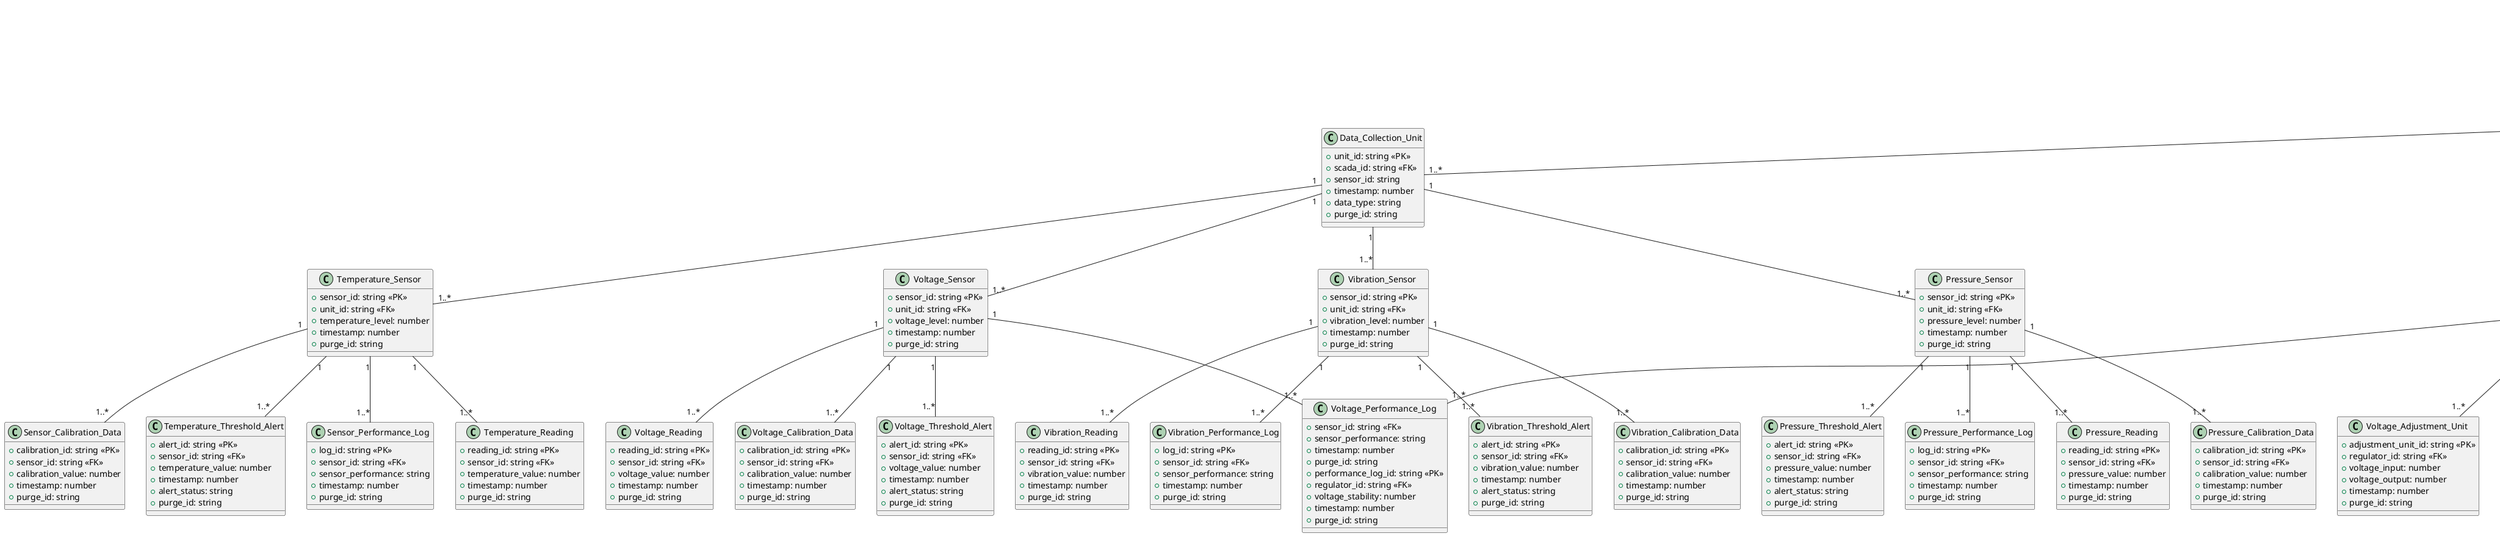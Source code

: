 @startuml

' Primary Entity: SCADA System
class SCADA_System {
    +scada_id: string <<PK>>
    +system_name: string
    +status: string
    +timestamp: number
    +purge_id: string
}

' Secondary Entities of SCADA System
class Data_Collection_Unit {
    +unit_id: string <<PK>>
    +scada_id: string <<FK>>
    +sensor_id: string
    +timestamp: number
    +data_type: string
    +purge_id: string
}

class Control_Interface {
    +interface_id: string <<PK>>
    +scada_id: string <<FK>>
    +command_type: string
    +timestamp: number
    +operator_id: string
    +purge_id: string
}

class Communication_Interface {
    +comm_id: string <<PK>>
    +scada_id: string <<FK>>
    +comm_type: string
    +timestamp: number
    +status: string
    +purge_id: string
}

class Power_Management_Unit {
    +power_id: string <<PK>>
    +scada_id: string <<FK>>
    +voltage_level: number
    +current: number
    +timestamp: number
    +purge_id: string
}

' Tertiary Entities of Data Collection Unit
class Temperature_Sensor {
    +sensor_id: string <<PK>>
    +unit_id: string <<FK>>
    +temperature_level: number
    +timestamp: number
    +purge_id: string
}

class Voltage_Sensor {
    +sensor_id: string <<PK>>
    +unit_id: string <<FK>>
    +voltage_level: number
    +timestamp: number
    +purge_id: string
}

class Vibration_Sensor {
    +sensor_id: string <<PK>>
    +unit_id: string <<FK>>
    +vibration_level: number
    +timestamp: number
    +purge_id: string
}

class Pressure_Sensor {
    +sensor_id: string <<PK>>
    +unit_id: string <<FK>>
    +pressure_level: number
    +timestamp: number
    +purge_id: string
}

' Quaternary Entities of Temperature Sensor
class Temperature_Reading {
    +reading_id: string <<PK>>
    +sensor_id: string <<FK>>
    +temperature_value: number
    +timestamp: number
    +purge_id: string
}

class Sensor_Calibration_Data {
    +calibration_id: string <<PK>>
    +sensor_id: string <<FK>>
    +calibration_value: number
    +timestamp: number
    +purge_id: string
}

class Temperature_Threshold_Alert {
    +alert_id: string <<PK>>
    +sensor_id: string <<FK>>
    +temperature_value: number
    +timestamp: number
    +alert_status: string
    +purge_id: string
}

class Sensor_Performance_Log {
    +log_id: string <<PK>>
    +sensor_id: string <<FK>>
    +sensor_performance: string
    +timestamp: number
    +purge_id: string
}

' Quaternary Entities of Voltage Sensor
class Voltage_Reading {
    +reading_id: string <<PK>>
    +sensor_id: string <<FK>>
    +voltage_value: number
    +timestamp: number
    +purge_id: string
}

class Voltage_Calibration_Data {
    +calibration_id: string <<PK>>
    +sensor_id: string <<FK>>
    +calibration_value: number
    +timestamp: number
    +purge_id: string
}

class Voltage_Threshold_Alert {
    +alert_id: string <<PK>>
    +sensor_id: string <<FK>>
    +voltage_value: number
    +timestamp: number
    +alert_status: string
    +purge_id: string
}

class Voltage_Performance_Log {
    +sensor_id: string <<FK>>
    +sensor_performance: string
    +timestamp: number
    +purge_id: string
}

' Quaternary Entities of Vibration Sensor
class Vibration_Reading {
    +reading_id: string <<PK>>
    +sensor_id: string <<FK>>
    +vibration_value: number
    +timestamp: number
    +purge_id: string
}

class Vibration_Calibration_Data {
    +calibration_id: string <<PK>>
    +sensor_id: string <<FK>>
    +calibration_value: number
    +timestamp: number
    +purge_id: string
}

class Vibration_Threshold_Alert {
    +alert_id: string <<PK>>
    +sensor_id: string <<FK>>
    +vibration_value: number
    +timestamp: number
    +alert_status: string
    +purge_id: string
}

class Vibration_Performance_Log {
    +log_id: string <<PK>>
    +sensor_id: string <<FK>>
    +sensor_performance: string
    +timestamp: number
    +purge_id: string
}

' Quaternary Entities of Pressure Sensor
class Pressure_Reading {
    +reading_id: string <<PK>>
    +sensor_id: string <<FK>>
    +pressure_value: number
    +timestamp: number
    +purge_id: string
}

class Pressure_Calibration_Data {
    +calibration_id: string <<PK>>
    +sensor_id: string <<FK>>
    +calibration_value: number
    +timestamp: number
    +purge_id: string
}

class Pressure_Threshold_Alert {
    +alert_id: string <<PK>>
    +sensor_id: string <<FK>>
    +pressure_value: number
    +timestamp: number
    +alert_status: string
    +purge_id: string
}

class Pressure_Performance_Log {
    +log_id: string <<PK>>
    +sensor_id: string <<FK>>
    +sensor_performance: string
    +timestamp: number
    +purge_id: string
}

' Tertiary Entities of Control Interface
class Control_Panel_Display {
    +display_id: string <<PK>>
    +interface_id: string <<FK>>
    +status: string
    +timestamp: number
    +purge_id: string
}

class Manual_Override_Switch {
    +switch_id: string <<PK>>
    +interface_id: string <<FK>>
    +position: string
    +timestamp: number
    +purge_id: string
}

class Alarm_System {
    +alarm_id: string <<PK>>
    +interface_id: string <<FK>>
    +alarm_type: string
    +timestamp: number
    +purge_id: string
}

class Data_Entry_Console {
    +console_id: string <<PK>>
    +interface_id: string <<FK>>
    +command_type: string
    +timestamp: number
    +purge_id: string
}

' Quaternary Entities of Control Panel Display
class Display_Data {
    +display_data_id: string <<PK>>
    +display_id: string <<FK>>
    +status: string
    +timestamp: number
    +purge_id: string
}

class Display_Calibration_Data {
    +calibration_id: string <<PK>>
    +display_id: string <<FK>>
    +calibration_value: number
    +timestamp: number
    +purge_id: string
}

class Display_Alert_Log {
    +alert_log_id: string <<PK>>
    +display_id: string <<FK>>
    +alert_status: string
    +timestamp: number
    +purge_id: string
}

class Display_Performance_Log {
    +log_id: string <<PK>>
    +display_id: string <<FK>>
    +performance_data: string
    +timestamp: number
    +purge_id: string
}

' Quaternary Entities of Manual Override Switch
class Switch_Status {
    +switch_status_id: string <<PK>>
    +switch_id: string <<FK>>
    +position: string
    +timestamp: number
    +purge_id: string
}

class Switch_Calibration_Data {
    +calibration_id: string <<PK>>
    +switch_id: string <<FK>>
    +calibration_value: number
    +timestamp: number
    +purge_id: string
}

class Switch_Alert_Log {
    +alert_log_id: string <<PK>>
    +switch_id: string <<FK>>
    +alert_status: string
    +timestamp: number
    +purge_id: string
}

class Switch_Performance_Log {
    +log_id: string <<PK>>
    +switch_id: string <<FK>>
    +performance_data: string
    +timestamp: number
    +purge_id: string
}

' Quaternary Entities of Alarm System
class Alarm_Status {
    +alarm_status_id: string <<PK>>
    +alarm_id: string <<FK>>
    +alarm_type: string
    +timestamp: number
    +purge_id: string
}

class Alarm_Trigger_Data {
    +trigger_data_id: string <<PK>>
    +alarm_id: string <<FK>>
    +trigger_status: string
    +timestamp: number
    +purge_id: string
}

class Alarm_Alert_Log {
    +alert_log_id: string <<PK>>
    +alarm_id: string <<FK>>
    +alert_type: string
    +timestamp: number
    +purge_id: string
}

class Alarm_Performance_Log {
    +log_id: string <<PK>>
    +alarm_id: string <<FK>>
    +performance_data: string
    +timestamp: number
    +purge_id: string
}

' Quaternary Entities of Data Entry Console
class Command_Data {
    +command_data_id: string <<PK>>
    +console_id: string <<FK>>
    +command_type: string
    +timestamp: number
    +purge_id: string
}

class Console_Calibration_Data {
    +calibration_id: string <<PK>>
    +console_id: string <<FK>>
    +calibration_value: number
    +timestamp: number
    +purge_id: string
}

class Console_Alert_Log {
    +alert_log_id: string <<PK>>
    +console_id: string <<FK>>
    +alert_status: string
    +timestamp: number
    +purge_id: string
}

class Console_Performance_Log {
    +log_id: string <<PK>>
    +console_id: string <<FK>>
    +performance_data: string
    +timestamp: number
    +purge_id: string
}

' Tertiary Entities of Communication Interface
class Modem_Unit {
    +modem_id: string <<PK>>
    +comm_id: string <<FK>>
    +signal_type: string
    +data_rate: number
    +timestamp: number
    +purge_id: string
}

class Wireless_Transmitter {
    +transmitter_id: string <<PK>>
    +comm_id: string <<FK>>
    +frequency: number
    +power_level: number
    +timestamp: number
    +purge_id: string
}

class Signal_Decoder {
    +decoder_id: string <<PK>>
    +comm_id: string <<FK>>
    +input_signal: string
    +output_signal: string
    +timestamp: number
    +purge_id: string
}

class Signal_Amplifier {
    +amplifier_id: string <<PK>>
    +comm_id: string <<FK>>
    +signal_strength: number
    +timestamp: number
    +purge_id: string
}

' Quaternary Entities of Modem Unit
class Modem_Data_Transfer_Log {
    +transfer_log_id: string <<PK>>
    +modem_id: string <<FK>>
    +data_transferred: string
    +timestamp: number
    +purge_id: string
}

class Modem_Calibration_Data {
    +calibration_id: string <<PK>>
    +modem_id: string <<FK>>
    +calibration_value: number
    +timestamp: number
    +purge_id: string
}

class Modem_Alert_Log {
    +alert_log_id: string <<PK>>
    +modem_id: string <<FK>>
    +alert_status: string
    +timestamp: number
    +purge_id: string
}

class Modem_Performance_Log {
    +log_id: string <<PK>>
    +modem_id: string <<FK>>
    +performance_data: string
    +timestamp: number
    +purge_id: string
}

' Quaternary Entities of Wireless Transmitter
class Wireless_Signal_Strength_Log {
    +signal_log_id: string <<PK>>
    +transmitter_id: string <<FK>>
    +signal_strength: number
    +timestamp: number
    +purge_id: string
}

class Wireless_Calibration_Data {
    +calibration_id: string <<PK>>
    +transmitter_id: string <<FK>>
    +calibration_value: number
    +timestamp: number
    +purge_id: string
}

class Wireless_Alert_Log {
    +alert_log_id: string <<PK>>
    +transmitter_id: string <<FK>>
    +alert_status: string
    +timestamp: number
    +purge_id: string
}

class Wireless_Performance_Log {
    +log_id: string <<PK>>
    +transmitter_id: string <<FK>>
    +performance_data: string
    +timestamp: number
    +purge_id: string
}

' Quaternary Entities of Signal Decoder
class Decoder_Input_Log {
    +input_log_id: string <<PK>>
    +decoder_id: string <<FK>>
    +input_signal: string
    +timestamp: number
    +purge_id: string
}

class Decoder_Output_Log {
    +output_log_id: string <<PK>>
    +decoder_id: string <<FK>>
    +output_signal: string
    +timestamp: number
    +purge_id: string
}

class Decoder_Alert_Log {
    +alert_log_id: string <<PK>>
    +decoder_id: string <<FK>>
    +alert_status: string
    +timestamp: number
    +purge_id: string
}

class Decoder_Performance_Log {
    +log_id: string <<PK>>
    +decoder_id: string <<FK>>
    +performance_data: string
    +timestamp: number
    +purge_id: string
}

' Quaternary Entities of Signal Amplifier
class Amplifier_Input_Log {
    +input_log_id: string <<PK>>
    +amplifier_id: string <<FK>>
    +input_strength: number
    +timestamp: number
    +purge_id: string
}

class Amplifier_Output_Log {
    +output_log_id: string <<PK>>
    +amplifier_id: string <<FK>>
    +output_strength: number
    +timestamp: number
    +purge_id: string
}

class Amplifier_Alert_Log {
    +alert_log_id: string <<PK>>
    +amplifier_id: string <<FK>>
    +alert_status: string
    +timestamp: number
    +purge_id: string
}

class Amplifier_Performance_Log {
    +log_id: string <<PK>>
    +amplifier_id: string <<FK>>
    +performance_data: string
    +timestamp: number
    +purge_id: string
}

' Tertiary Entities of Power Management Unit
class Battery_Backup_System {
    +backup_system_id: string <<PK>>
    +power_id: string <<FK>>
    +charge_level: number
    +timestamp: number
    +purge_id: string
}

class Power_Regulator {
    +regulator_id: string <<PK>>
    +power_id: string <<FK>>
    +voltage_level: number
    +current_level: number
    +timestamp: number
    +purge_id: string
}

class Circuit_Breaker {
    +breaker_id: string <<PK>>
    +power_id: string <<FK>>
    +breaker_status: string
    +voltage_input: number
    +timestamp: number
    +purge_id: string
}

class Power_Usage_Monitor {
    +usage_monitor_id: string <<PK>>
    +power_id: string <<FK>>
    +power_consumption: number
    +timestamp: number
    +purge_id: string
}

' Quaternary Entities of Battery Backup System
class Battery_Charge_Monitor {
    +charge_monitor_id: string <<PK>>
    +backup_system_id: string <<FK>>
    +charge_level: number
    +timestamp: number
    +purge_id: string
}

class Backup_Calibration_Data {
    +calibration_id: string <<PK>>
    +backup_system_id: string <<FK>>
    +calibration_value: number
    +timestamp: number
    +purge_id: string
}

class Backup_Alert_Log {
    +alert_log_id: string <<PK>>
    +backup_system_id: string <<FK>>
    +alert_status: string
    +timestamp: number
    +purge_id: string
}

class Backup_Performance_Log {
    +log_id: string <<PK>>
    +backup_system_id: string <<FK>>
    +performance_data: string
    +timestamp: number
    +purge_id: string
}

' Quaternary Entities of Power Regulator
class Voltage_Adjustment_Unit {
    +adjustment_unit_id: string <<PK>>
    +regulator_id: string <<FK>>
    +voltage_input: number
    +voltage_output: number
    +timestamp: number
    +purge_id: string
}

class Voltage_Monitoring_Sensor {
    +monitor_sensor_id: string <<PK>>
    +regulator_id: string <<FK>>
    +voltage_level: number
    +timestamp: number
    +purge_id: string
}

class Voltage_Stability_Alert {
    +alert_id: string <<PK>>
    +regulator_id: string <<FK>>
    +voltage_stability: number
    +timestamp: number
    +purge_id: string
}

class Voltage_Performance_Log {
    +performance_log_id: string <<PK>>
    +regulator_id: string <<FK>>
    +voltage_stability: number
    +timestamp: number
    +purge_id: string
}

' Quaternary Entities of Circuit Breaker
class Breaker_Status_Log {
    +status_log_id: string <<PK>>
    +breaker_id: string <<FK>>
    +breaker_status: string
    +timestamp: number
    +purge_id: string
}

class Breaker_Trip_Log {
    +trip_log_id: string <<PK>>
    +breaker_id: string <<FK>>
    +trip_reason: string
    +timestamp: number
    +purge_id: string
}

class Breaker_Alert_Log {
    +alert_log_id: string <<PK>>
    +breaker_id: string <<FK>>
    +alert_status: string
    +timestamp: number
    +purge_id: string
}

class Breaker_Performance_Log {
    +log_id: string <<PK>>
    +breaker_id: string <<FK>>
    +performance_data: string
    +timestamp: number
    +purge_id: string
}

' Quaternary Entities of Power Usage Monitor
class Power_Consumption_Log {
    +consumption_log_id: string <<PK>>
    +usage_monitor_id: string <<FK>>
    +power_consumed: number
    +timestamp: number
    +purge_id: string
}

class Usage_Pattern_Analysis {
    +analysis_id: string <<PK>>
    +usage_monitor_id: string <<FK>>
    +usage_pattern: string
    +timestamp: number
    +purge_id: string
}

class Power_Usage_Alert {
    +alert_id: string <<PK>>
    +usage_monitor_id: string <<FK>>
    +alert_type: string
    +timestamp: number
    +purge_id: string
}

class Usage_Performance_Log {
    +log_id: string <<PK>>
    +usage_monitor_id: string <<FK>>
    +performance_data: string
    +timestamp: number
    +purge_id: string
}

' Relationships
SCADA_System "1" -- "1..*" Data_Collection_Unit
SCADA_System "1" -- "1..*" Control_Interface
SCADA_System "1" -- "1..*" Communication_Interface
SCADA_System "1" -- "1..*" Power_Management_Unit

Data_Collection_Unit "1" -- "1..*" Temperature_Sensor
Data_Collection_Unit "1" -- "1..*" Voltage_Sensor
Data_Collection_Unit "1" -- "1..*" Vibration_Sensor
Data_Collection_Unit "1" -- "1..*" Pressure_Sensor

Control_Interface "1" -- "1..*" Control_Panel_Display
Control_Interface "1" -- "1..*" Manual_Override_Switch
Control_Interface "1" -- "1..*" Alarm_System
Control_Interface "1" -- "1..*" Data_Entry_Console

Communication_Interface "1" -- "1..*" Modem_Unit
Communication_Interface "1" -- "1..*" Wireless_Transmitter
Communication_Interface "1" -- "1..*" Signal_Decoder
Communication_Interface "1" -- "1..*" Signal_Amplifier

Power_Management_Unit "1" -- "1..*" Battery_Backup_System
Power_Management_Unit "1" -- "1..*" Power_Regulator
Power_Management_Unit "1" -- "1..*" Circuit_Breaker
Power_Management_Unit "1" -- "1..*" Power_Usage_Monitor

Temperature_Sensor "1" -- "1..*" Temperature_Reading
Temperature_Sensor "1" -- "1..*" Sensor_Calibration_Data
Temperature_Sensor "1" -- "1..*" Temperature_Threshold_Alert
Temperature_Sensor "1" -- "1..*" Sensor_Performance_Log

Voltage_Sensor "1" -- "1..*" Voltage_Reading
Voltage_Sensor "1" -- "1..*" Voltage_Calibration_Data
Voltage_Sensor "1" -- "1..*" Voltage_Threshold_Alert
Voltage_Sensor "1" -- "1..*" Voltage_Performance_Log

Vibration_Sensor "1" -- "1..*" Vibration_Reading
Vibration_Sensor "1" -- "1..*" Vibration_Calibration_Data
Vibration_Sensor "1" -- "1..*" Vibration_Threshold_Alert
Vibration_Sensor "1" -- "1..*" Vibration_Performance_Log

Pressure_Sensor "1" -- "1..*" Pressure_Reading
Pressure_Sensor "1" -- "1..*" Pressure_Calibration_Data
Pressure_Sensor "1" -- "1..*" Pressure_Threshold_Alert
Pressure_Sensor "1" -- "1..*" Pressure_Performance_Log

Control_Panel_Display "1" -- "1..*" Display_Data
Control_Panel_Display "1" -- "1..*" Display_Calibration_Data
Control_Panel_Display "1" -- "1..*" Display_Alert_Log
Control_Panel_Display "1" -- "1..*" Display_Performance_Log

Manual_Override_Switch "1" -- "1..*" Switch_Status
Manual_Override_Switch "1" -- "1..*" Switch_Calibration_Data
Manual_Override_Switch "1" -- "1..*" Switch_Alert_Log
Manual_Override_Switch "1" -- "1..*" Switch_Performance_Log

Alarm_System "1" -- "1..*" Alarm_Status
Alarm_System "1" -- "1..*" Alarm_Trigger_Data
Alarm_System "1" -- "1..*" Alarm_Alert_Log
Alarm_System "1" -- "1..*" Alarm_Performance_Log

Data_Entry_Console "1" -- "1..*" Command_Data
Data_Entry_Console "1" -- "1..*" Console_Calibration_Data
Data_Entry_Console "1" -- "1..*" Console_Alert_Log
Data_Entry_Console "1" -- "1..*" Console_Performance_Log

Modem_Unit "1" -- "1..*" Modem_Data_Transfer_Log
Modem_Unit "1" -- "1..*" Modem_Calibration_Data
Modem_Unit "1" -- "1..*" Modem_Alert_Log
Modem_Unit "1" -- "1..*" Modem_Performance_Log

Wireless_Transmitter "1" -- "1..*" Wireless_Signal_Strength_Log
Wireless_Transmitter "1" -- "1..*" Wireless_Calibration_Data
Wireless_Transmitter "1" -- "1..*" Wireless_Alert_Log
Wireless_Transmitter "1" -- "1..*" Wireless_Performance_Log

Signal_Decoder "1" -- "1..*" Decoder_Input_Log
Signal_Decoder "1" -- "1..*" Decoder_Output_Log
Signal_Decoder "1" -- "1..*" Decoder_Alert_Log
Signal_Decoder "1" -- "1..*" Decoder_Performance_Log

Signal_Amplifier "1" -- "1..*" Amplifier_Input_Log
Signal_Amplifier "1" -- "1..*" Amplifier_Output_Log
Signal_Amplifier "1" -- "1..*" Amplifier_Alert_Log
Signal_Amplifier "1" -- "1..*" Amplifier_Performance_Log

Battery_Backup_System "1" -- "1..*" Battery_Charge_Monitor
Battery_Backup_System "1" -- "1..*" Backup_Calibration_Data
Battery_Backup_System "1" -- "1..*" Backup_Alert_Log
Battery_Backup_System "1" -- "1..*" Backup_Performance_Log

Power_Regulator "1" -- "1..*" Voltage_Adjustment_Unit
Power_Regulator "1" -- "1..*" Voltage_Monitoring_Sensor
Power_Regulator "1" -- "1..*" Voltage_Stability_Alert
Power_Regulator "1" -- "1..*" Voltage_Performance_Log

Circuit_Breaker "1" -- "1..*" Breaker_Status_Log
Circuit_Breaker "1" -- "1..*" Breaker_Trip_Log
Circuit_Breaker "1" -- "1..*" Breaker_Alert_Log
Circuit_Breaker "1" -- "1..*" Breaker_Performance_Log

Power_Usage_Monitor "1" -- "1..*" Power_Consumption_Log
Power_Usage_Monitor "1" -- "1..*" Usage_Pattern_Analysis
Power_Usage_Monitor "1" -- "1..*" Power_Usage_Alert
Power_Usage_Monitor "1" -- "1..*" Usage_Performance_Log

@enduml